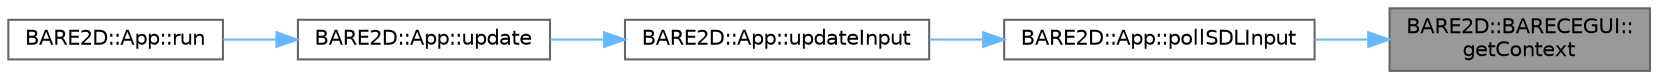 digraph "BARE2D::BARECEGUI::getContext"
{
 // INTERACTIVE_SVG=YES
 // LATEX_PDF_SIZE
  bgcolor="transparent";
  edge [fontname=Helvetica,fontsize=10,labelfontname=Helvetica,labelfontsize=10];
  node [fontname=Helvetica,fontsize=10,shape=box,height=0.2,width=0.4];
  rankdir="RL";
  Node1 [label="BARE2D::BARECEGUI::\lgetContext",height=0.2,width=0.4,color="gray40", fillcolor="grey60", style="filled", fontcolor="black",tooltip=" "];
  Node1 -> Node2 [dir="back",color="steelblue1",style="solid"];
  Node2 [label="BARE2D::App::pollSDLInput",height=0.2,width=0.4,color="grey40", fillcolor="white", style="filled",URL="$class_b_a_r_e2_d_1_1_app.html#af9894f9e43d2620a21db76752fdb7fc4",tooltip="Polls inputs from SDL and updates the inputmanager as appropriate."];
  Node2 -> Node3 [dir="back",color="steelblue1",style="solid"];
  Node3 [label="BARE2D::App::updateInput",height=0.2,width=0.4,color="grey40", fillcolor="white", style="filled",URL="$class_b_a_r_e2_d_1_1_app.html#a88670d45389ef8ac5211227debf322e2",tooltip="Updates any input, and throws it down the pipeline!"];
  Node3 -> Node4 [dir="back",color="steelblue1",style="solid"];
  Node4 [label="BARE2D::App::update",height=0.2,width=0.4,color="grey40", fillcolor="white", style="filled",URL="$class_b_a_r_e2_d_1_1_app.html#ae0fb15b02f63b3b737041135b968ac55",tooltip="Updates input, output, etc. Only for internal use."];
  Node4 -> Node5 [dir="back",color="steelblue1",style="solid"];
  Node5 [label="BARE2D::App::run",height=0.2,width=0.4,color="grey40", fillcolor="white", style="filled",URL="$class_b_a_r_e2_d_1_1_app.html#a767c055c78bbf86b34bbd47e4b05ee01",tooltip="Runs the program! Starts the update-draw loop."];
}
